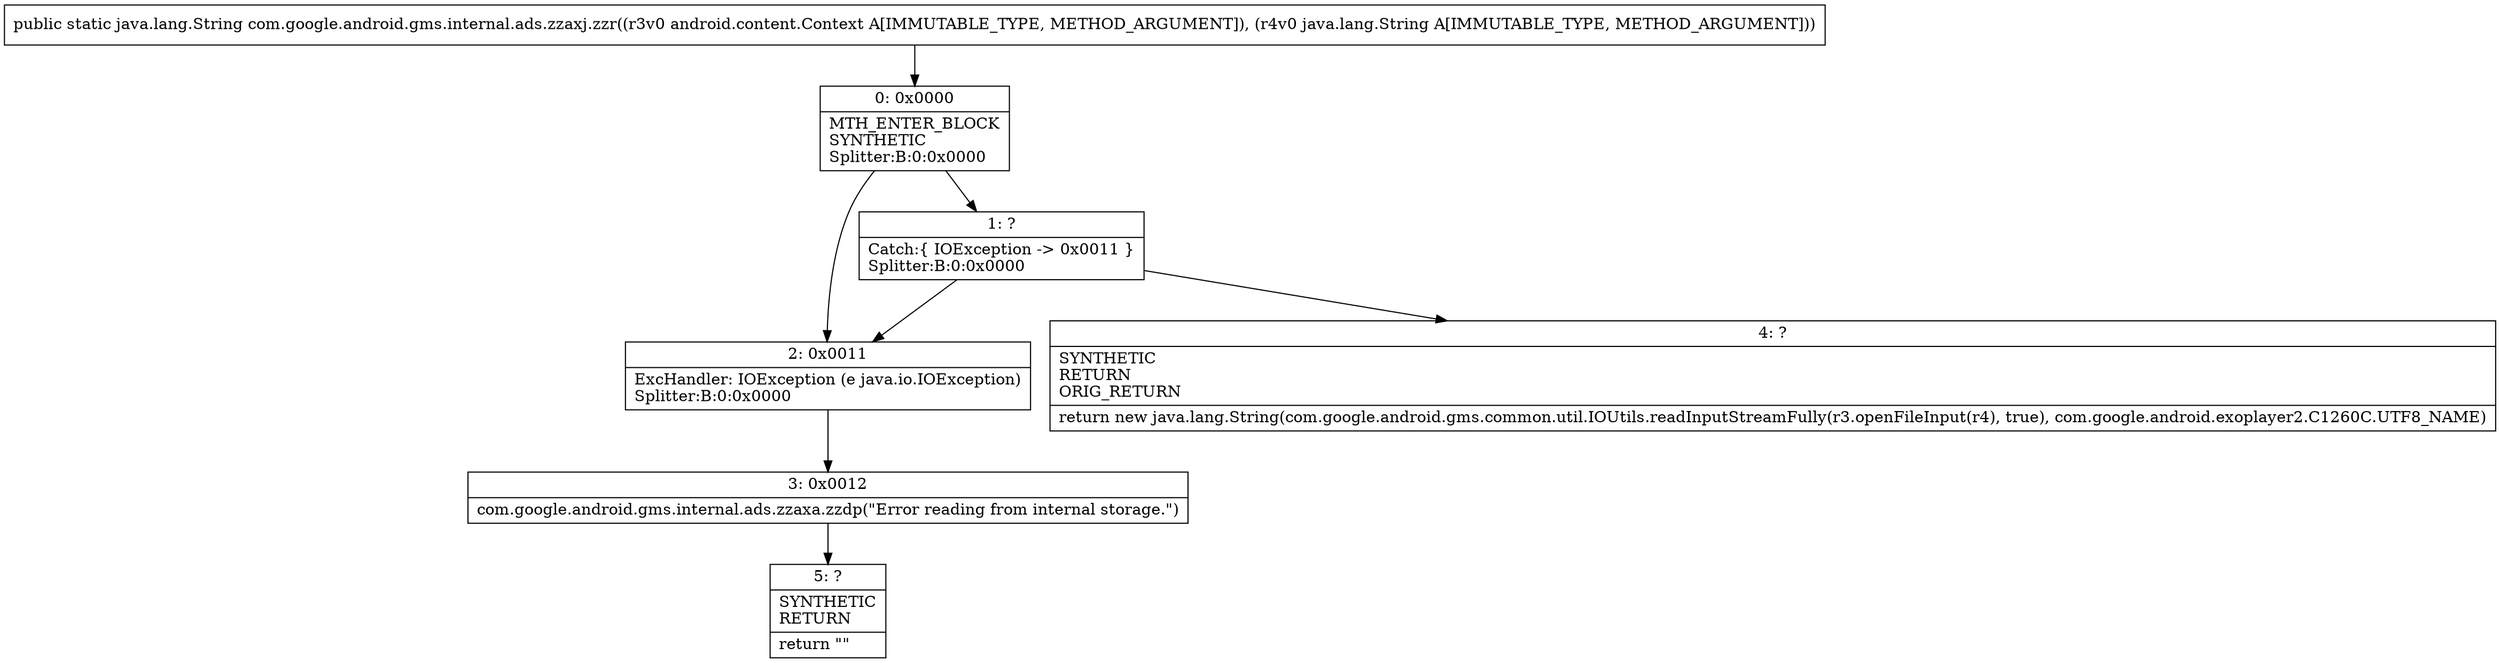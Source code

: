 digraph "CFG forcom.google.android.gms.internal.ads.zzaxj.zzr(Landroid\/content\/Context;Ljava\/lang\/String;)Ljava\/lang\/String;" {
Node_0 [shape=record,label="{0\:\ 0x0000|MTH_ENTER_BLOCK\lSYNTHETIC\lSplitter:B:0:0x0000\l}"];
Node_1 [shape=record,label="{1\:\ ?|Catch:\{ IOException \-\> 0x0011 \}\lSplitter:B:0:0x0000\l}"];
Node_2 [shape=record,label="{2\:\ 0x0011|ExcHandler: IOException (e java.io.IOException)\lSplitter:B:0:0x0000\l}"];
Node_3 [shape=record,label="{3\:\ 0x0012|com.google.android.gms.internal.ads.zzaxa.zzdp(\"Error reading from internal storage.\")\l}"];
Node_4 [shape=record,label="{4\:\ ?|SYNTHETIC\lRETURN\lORIG_RETURN\l|return new java.lang.String(com.google.android.gms.common.util.IOUtils.readInputStreamFully(r3.openFileInput(r4), true), com.google.android.exoplayer2.C1260C.UTF8_NAME)\l}"];
Node_5 [shape=record,label="{5\:\ ?|SYNTHETIC\lRETURN\l|return \"\"\l}"];
MethodNode[shape=record,label="{public static java.lang.String com.google.android.gms.internal.ads.zzaxj.zzr((r3v0 android.content.Context A[IMMUTABLE_TYPE, METHOD_ARGUMENT]), (r4v0 java.lang.String A[IMMUTABLE_TYPE, METHOD_ARGUMENT])) }"];
MethodNode -> Node_0;
Node_0 -> Node_1;
Node_0 -> Node_2;
Node_1 -> Node_2;
Node_1 -> Node_4;
Node_2 -> Node_3;
Node_3 -> Node_5;
}

